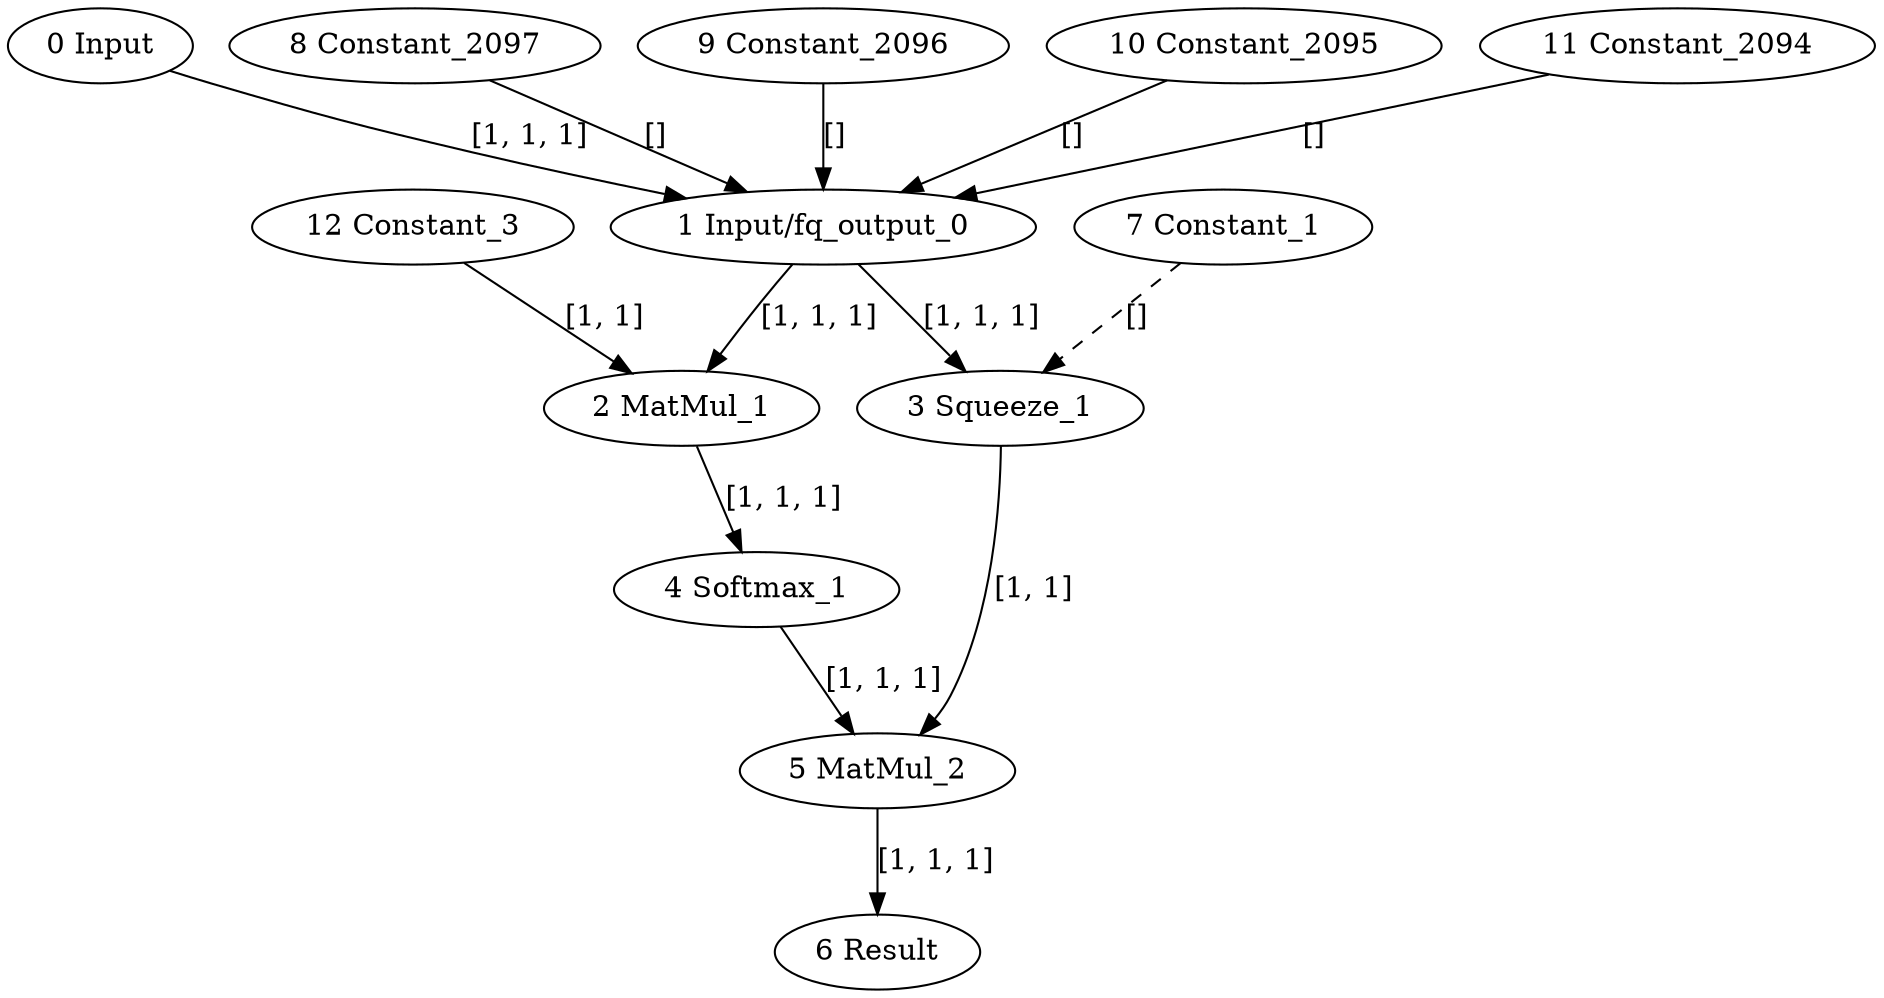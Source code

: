 strict digraph  {
"0 Input" [id=0, type=Parameter];
"1 Input/fq_output_0" [id=1, type=FakeQuantize];
"2 MatMul_1" [id=2, type=MatMul];
"3 Squeeze_1" [id=3, type=Squeeze];
"4 Softmax_1" [id=4, type=Softmax];
"5 MatMul_2" [id=5, type=MatMul];
"6 Result" [id=6, type=Result];
"7 Constant_1" [id=7, type=Constant];
"8 Constant_2097" [id=8, type=Constant];
"9 Constant_2096" [id=9, type=Constant];
"10 Constant_2095" [id=10, type=Constant];
"11 Constant_2094" [id=11, type=Constant];
"12 Constant_3" [id=12, type=Constant];
"0 Input" -> "1 Input/fq_output_0"  [label="[1, 1, 1]", style=solid];
"1 Input/fq_output_0" -> "2 MatMul_1"  [label="[1, 1, 1]", style=solid];
"1 Input/fq_output_0" -> "3 Squeeze_1"  [label="[1, 1, 1]", style=solid];
"2 MatMul_1" -> "4 Softmax_1"  [label="[1, 1, 1]", style=solid];
"3 Squeeze_1" -> "5 MatMul_2"  [label="[1, 1]", style=solid];
"4 Softmax_1" -> "5 MatMul_2"  [label="[1, 1, 1]", style=solid];
"5 MatMul_2" -> "6 Result"  [label="[1, 1, 1]", style=solid];
"7 Constant_1" -> "3 Squeeze_1"  [label="[]", style=dashed];
"8 Constant_2097" -> "1 Input/fq_output_0"  [label="[]", style=solid];
"9 Constant_2096" -> "1 Input/fq_output_0"  [label="[]", style=solid];
"10 Constant_2095" -> "1 Input/fq_output_0"  [label="[]", style=solid];
"11 Constant_2094" -> "1 Input/fq_output_0"  [label="[]", style=solid];
"12 Constant_3" -> "2 MatMul_1"  [label="[1, 1]", style=solid];
}
